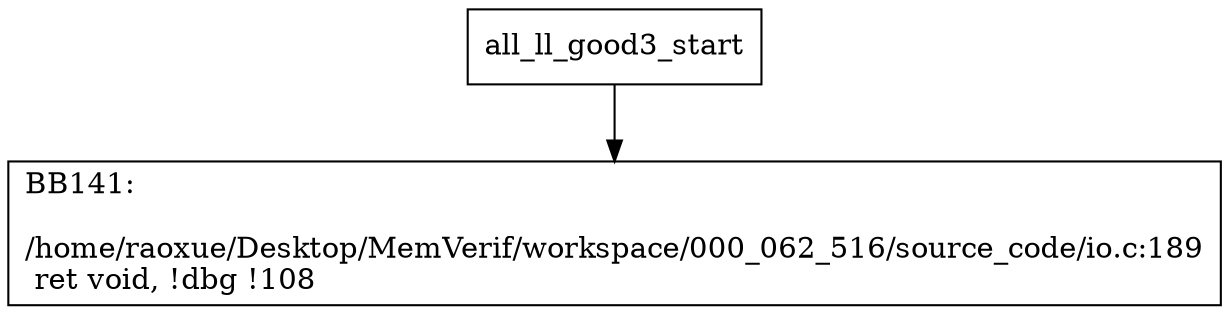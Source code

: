 digraph "CFG for'all_ll_good3' function" {
	BBall_ll_good3_start[shape=record,label="{all_ll_good3_start}"];
	BBall_ll_good3_start-> all_ll_good3BB141;
	all_ll_good3BB141 [shape=record, label="{BB141:\l\l/home/raoxue/Desktop/MemVerif/workspace/000_062_516/source_code/io.c:189\l
  ret void, !dbg !108\l
}"];
}
